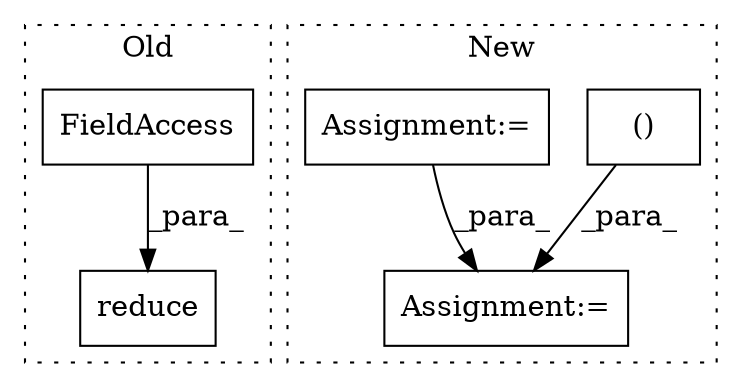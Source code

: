 digraph G {
subgraph cluster0 {
1 [label="reduce" a="32" s="2310,2341" l="7,1" shape="box"];
3 [label="FieldAccess" a="22" s="2317" l="12" shape="box"];
label = "Old";
style="dotted";
}
subgraph cluster1 {
2 [label="()" a="106" s="2243" l="26" shape="box"];
4 [label="Assignment:=" a="7" s="2213" l="1" shape="box"];
5 [label="Assignment:=" a="7" s="2177" l="15" shape="box"];
label = "New";
style="dotted";
}
2 -> 4 [label="_para_"];
3 -> 1 [label="_para_"];
5 -> 4 [label="_para_"];
}